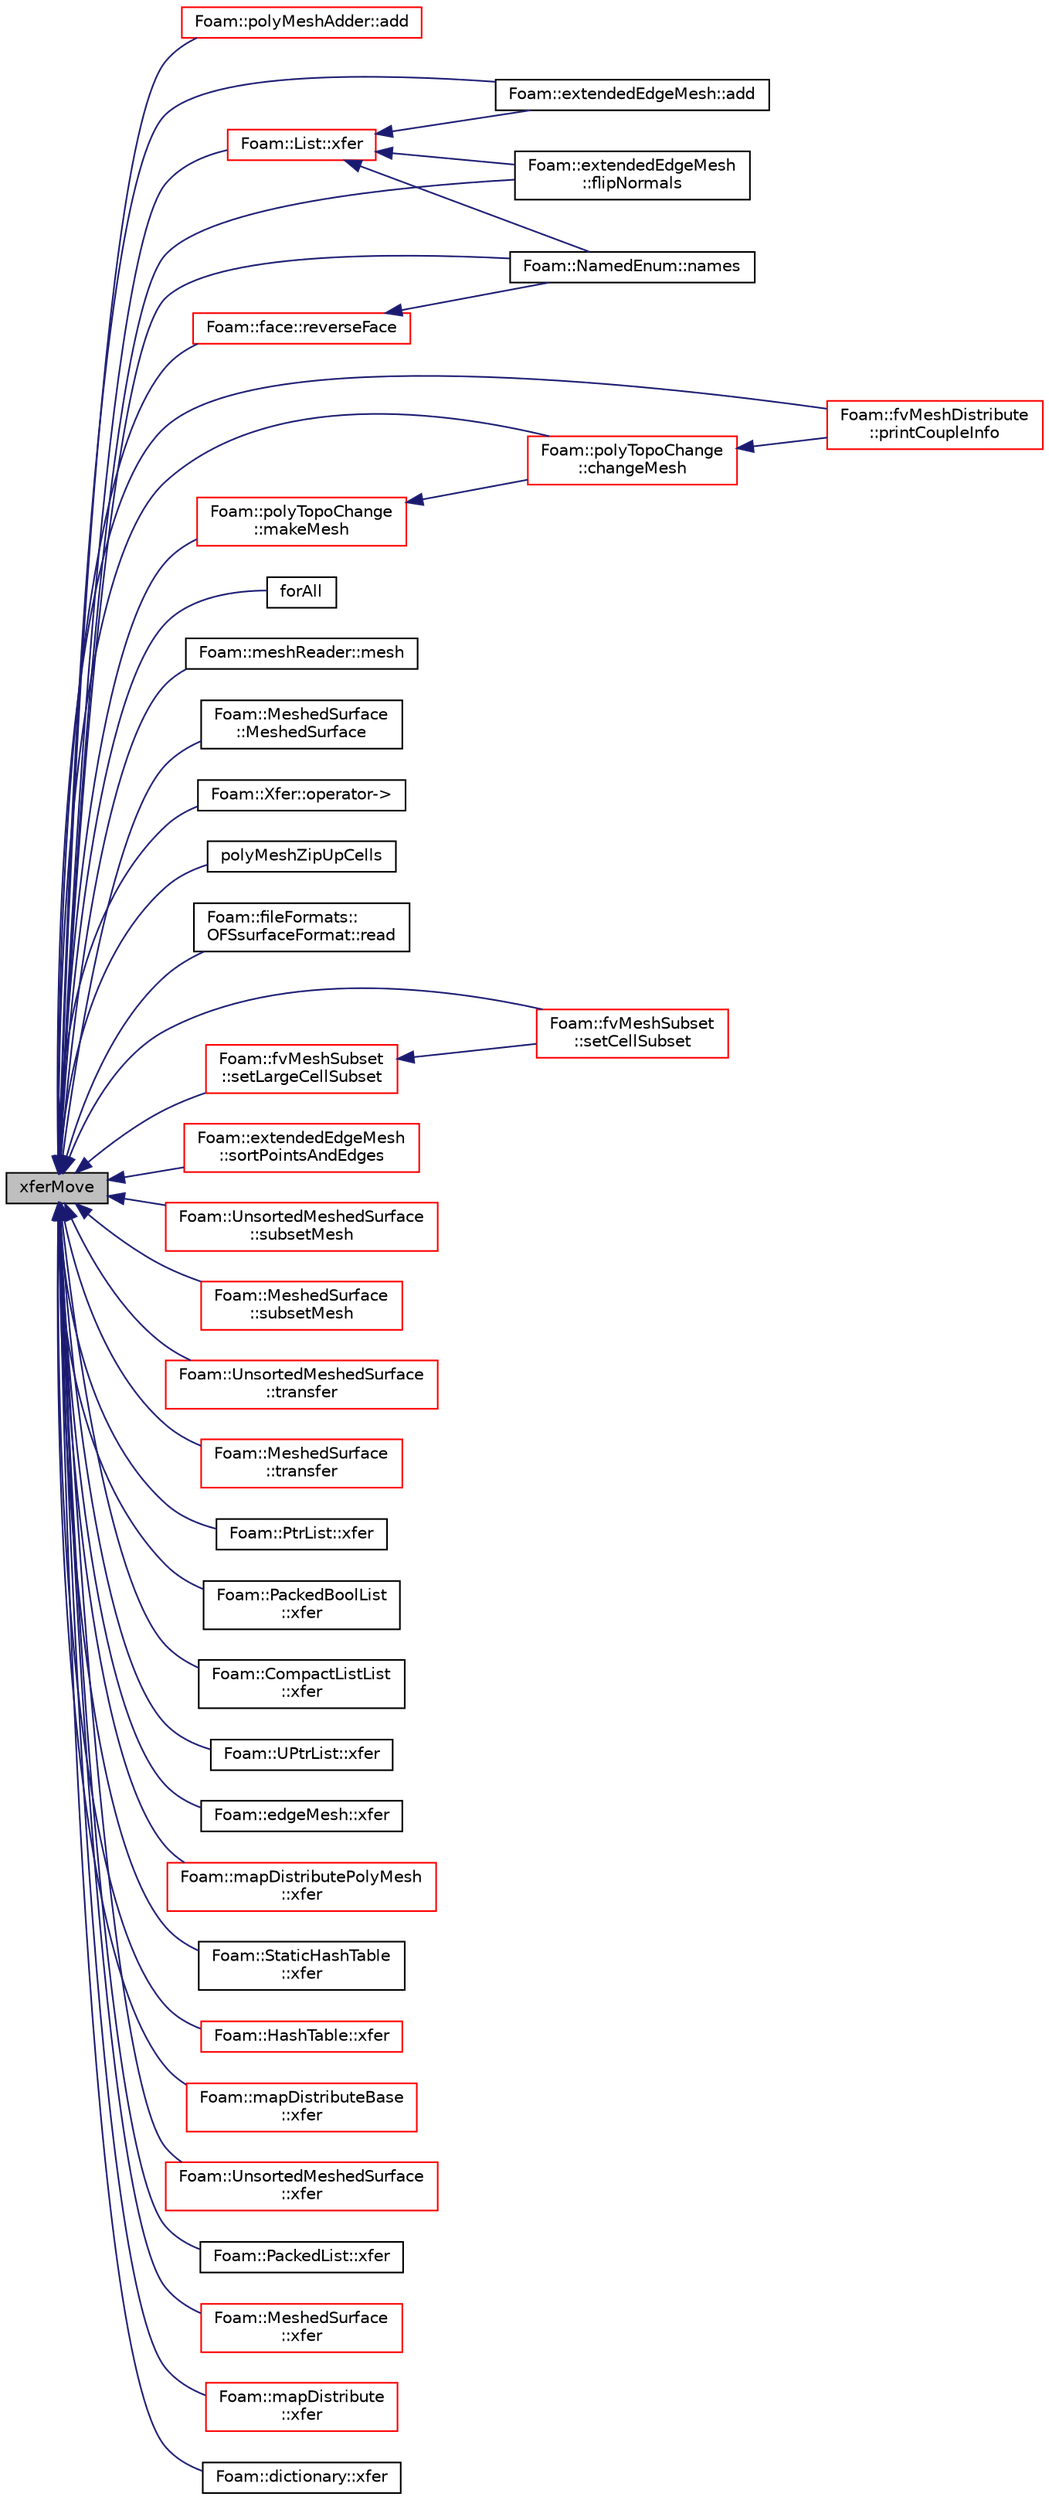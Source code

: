 digraph "xferMove"
{
  bgcolor="transparent";
  edge [fontname="Helvetica",fontsize="10",labelfontname="Helvetica",labelfontsize="10"];
  node [fontname="Helvetica",fontsize="10",shape=record];
  rankdir="LR";
  Node1 [label="xferMove",height=0.2,width=0.4,color="black", fillcolor="grey75", style="filled", fontcolor="black"];
  Node1 -> Node2 [dir="back",color="midnightblue",fontsize="10",style="solid",fontname="Helvetica"];
  Node2 [label="Foam::polyMeshAdder::add",height=0.2,width=0.4,color="red",URL="$a01960.html#a24c9d73a4265ffdfd8fd7fc1c73a1cdc",tooltip="Add two polyMeshes. Returns new polyMesh and map construct. "];
  Node1 -> Node3 [dir="back",color="midnightblue",fontsize="10",style="solid",fontname="Helvetica"];
  Node3 [label="Foam::extendedEdgeMesh::add",height=0.2,width=0.4,color="black",URL="$a00709.html#af07e0aa40a7a71b92a74dd6b77a44ad3",tooltip="Add extendedEdgeMesh. No filtering of duplicates. "];
  Node1 -> Node4 [dir="back",color="midnightblue",fontsize="10",style="solid",fontname="Helvetica"];
  Node4 [label="Foam::polyTopoChange\l::changeMesh",height=0.2,width=0.4,color="red",URL="$a01981.html#a1b105b13373ba9f1c7685f873b250cf2",tooltip="Inplace changes mesh without change of patches. "];
  Node4 -> Node5 [dir="back",color="midnightblue",fontsize="10",style="solid",fontname="Helvetica"];
  Node5 [label="Foam::fvMeshDistribute\l::printCoupleInfo",height=0.2,width=0.4,color="red",URL="$a00894.html#a0b2e9e5ba94679bbc5d807ecf02687e2",tooltip="Print some info on coupling data. "];
  Node1 -> Node6 [dir="back",color="midnightblue",fontsize="10",style="solid",fontname="Helvetica"];
  Node6 [label="Foam::extendedEdgeMesh\l::flipNormals",height=0.2,width=0.4,color="black",URL="$a00709.html#ace7a4ec5b5de12179b1d4194ea408066",tooltip="Flip normals. All concave become convex, all internal external. "];
  Node1 -> Node7 [dir="back",color="midnightblue",fontsize="10",style="solid",fontname="Helvetica"];
  Node7 [label="forAll",height=0.2,width=0.4,color="black",URL="$a04068.html#a697843471121bb1de2ee75fc44f62ef5"];
  Node1 -> Node8 [dir="back",color="midnightblue",fontsize="10",style="solid",fontname="Helvetica"];
  Node8 [label="Foam::polyTopoChange\l::makeMesh",height=0.2,width=0.4,color="red",URL="$a01981.html#a53cd346c4116b75d2e9540d07c212149",tooltip="Create new mesh with old mesh patches. "];
  Node8 -> Node4 [dir="back",color="midnightblue",fontsize="10",style="solid",fontname="Helvetica"];
  Node1 -> Node9 [dir="back",color="midnightblue",fontsize="10",style="solid",fontname="Helvetica"];
  Node9 [label="Foam::meshReader::mesh",height=0.2,width=0.4,color="black",URL="$a01508.html#a5aca9ab4bac609de1e0e8c268bfc363f",tooltip="Create and return polyMesh. "];
  Node1 -> Node10 [dir="back",color="midnightblue",fontsize="10",style="solid",fontname="Helvetica"];
  Node10 [label="Foam::MeshedSurface\l::MeshedSurface",height=0.2,width=0.4,color="black",URL="$a01503.html#a3ee4d9ba6f03479eb3698c0e391b40e9",tooltip="Construct from a boundary mesh with local points/faces. "];
  Node1 -> Node11 [dir="back",color="midnightblue",fontsize="10",style="solid",fontname="Helvetica"];
  Node11 [label="Foam::NamedEnum::names",height=0.2,width=0.4,color="black",URL="$a01608.html#a7350da3a0edd92cd11e6c479c9967dc8"];
  Node1 -> Node12 [dir="back",color="midnightblue",fontsize="10",style="solid",fontname="Helvetica"];
  Node12 [label="Foam::Xfer::operator-\>",height=0.2,width=0.4,color="black",URL="$a03000.html#a01a2431b4e56f4c9bddd7094e87d2d79",tooltip="Pointer to the underlying datatype. "];
  Node1 -> Node13 [dir="back",color="midnightblue",fontsize="10",style="solid",fontname="Helvetica"];
  Node13 [label="polyMeshZipUpCells",height=0.2,width=0.4,color="black",URL="$a10909.html#ab957fb2d74d8de84991a6246e876ecd2"];
  Node1 -> Node5 [dir="back",color="midnightblue",fontsize="10",style="solid",fontname="Helvetica"];
  Node1 -> Node14 [dir="back",color="midnightblue",fontsize="10",style="solid",fontname="Helvetica"];
  Node14 [label="Foam::fileFormats::\lOFSsurfaceFormat::read",height=0.2,width=0.4,color="black",URL="$a01746.html#a464ebd67acbdff0014d4dae69e3ec4be",tooltip="Read from file. "];
  Node1 -> Node15 [dir="back",color="midnightblue",fontsize="10",style="solid",fontname="Helvetica"];
  Node15 [label="Foam::face::reverseFace",height=0.2,width=0.4,color="red",URL="$a00725.html#a9a8f9d432a30b6bd21e700f7d5ed1168",tooltip="Return face with reverse direction. "];
  Node15 -> Node11 [dir="back",color="midnightblue",fontsize="10",style="solid",fontname="Helvetica"];
  Node1 -> Node16 [dir="back",color="midnightblue",fontsize="10",style="solid",fontname="Helvetica"];
  Node16 [label="Foam::fvMeshSubset\l::setCellSubset",height=0.2,width=0.4,color="red",URL="$a00898.html#a7007bf1daafcf75caa93fdb67143236e",tooltip="Set the subset. Create \"oldInternalFaces\" patch for exposed. "];
  Node1 -> Node17 [dir="back",color="midnightblue",fontsize="10",style="solid",fontname="Helvetica"];
  Node17 [label="Foam::fvMeshSubset\l::setLargeCellSubset",height=0.2,width=0.4,color="red",URL="$a00898.html#aa5aecd31ebb23c10811eb60949808165",tooltip="Set the subset from all cells with region == currentRegion. "];
  Node17 -> Node16 [dir="back",color="midnightblue",fontsize="10",style="solid",fontname="Helvetica"];
  Node1 -> Node18 [dir="back",color="midnightblue",fontsize="10",style="solid",fontname="Helvetica"];
  Node18 [label="Foam::extendedEdgeMesh\l::sortPointsAndEdges",height=0.2,width=0.4,color="red",URL="$a00709.html#a35042787bb1f37f3e2695d3b48e313b0"];
  Node1 -> Node19 [dir="back",color="midnightblue",fontsize="10",style="solid",fontname="Helvetica"];
  Node19 [label="Foam::UnsortedMeshedSurface\l::subsetMesh",height=0.2,width=0.4,color="red",URL="$a02873.html#a04c51f2cb416472cc3f96c66d07b2bf7",tooltip="Return new surface. "];
  Node1 -> Node20 [dir="back",color="midnightblue",fontsize="10",style="solid",fontname="Helvetica"];
  Node20 [label="Foam::MeshedSurface\l::subsetMesh",height=0.2,width=0.4,color="red",URL="$a01503.html#adf4bd7212fe5a7fa21aa750e6673153f",tooltip="Return new surface. "];
  Node1 -> Node21 [dir="back",color="midnightblue",fontsize="10",style="solid",fontname="Helvetica"];
  Node21 [label="Foam::UnsortedMeshedSurface\l::transfer",height=0.2,width=0.4,color="red",URL="$a02873.html#a6df38f92358a4c8ec775d27efb154326",tooltip="Transfer the contents of the argument and annul the argument. "];
  Node1 -> Node22 [dir="back",color="midnightblue",fontsize="10",style="solid",fontname="Helvetica"];
  Node22 [label="Foam::MeshedSurface\l::transfer",height=0.2,width=0.4,color="red",URL="$a01503.html#a7840b609cb34e6f39858cf3e86324263",tooltip="Transfer the contents of the argument and annul the argument. "];
  Node1 -> Node23 [dir="back",color="midnightblue",fontsize="10",style="solid",fontname="Helvetica"];
  Node23 [label="Foam::PtrList::xfer",height=0.2,width=0.4,color="black",URL="$a02082.html#a75c267e0ede149e8d154b91461adba73",tooltip="Transfer contents to the Xfer container. "];
  Node1 -> Node24 [dir="back",color="midnightblue",fontsize="10",style="solid",fontname="Helvetica"];
  Node24 [label="Foam::PackedBoolList\l::xfer",height=0.2,width=0.4,color="black",URL="$a01799.html#a0891b65b7954a17daabdce1b481e8e82",tooltip="Transfer contents to the Xfer container. "];
  Node1 -> Node25 [dir="back",color="midnightblue",fontsize="10",style="solid",fontname="Helvetica"];
  Node25 [label="Foam::CompactListList\l::xfer",height=0.2,width=0.4,color="black",URL="$a00322.html#a43517da1bca2c696e396ce49bcf666ea",tooltip="Transfer the contents to the Xfer container. "];
  Node1 -> Node26 [dir="back",color="midnightblue",fontsize="10",style="solid",fontname="Helvetica"];
  Node26 [label="Foam::UPtrList::xfer",height=0.2,width=0.4,color="black",URL="$a02880.html#a74268cb26efe4d25ec0ab94bb71ae4ff",tooltip="Transfer contents to the Xfer container. "];
  Node1 -> Node27 [dir="back",color="midnightblue",fontsize="10",style="solid",fontname="Helvetica"];
  Node27 [label="Foam::List::xfer",height=0.2,width=0.4,color="red",URL="$a01397.html#a48f43ee271fb2edb0fb241b72af0e59c",tooltip="Transfer contents to the Xfer container. "];
  Node27 -> Node3 [dir="back",color="midnightblue",fontsize="10",style="solid",fontname="Helvetica"];
  Node27 -> Node6 [dir="back",color="midnightblue",fontsize="10",style="solid",fontname="Helvetica"];
  Node27 -> Node11 [dir="back",color="midnightblue",fontsize="10",style="solid",fontname="Helvetica"];
  Node1 -> Node28 [dir="back",color="midnightblue",fontsize="10",style="solid",fontname="Helvetica"];
  Node28 [label="Foam::edgeMesh::xfer",height=0.2,width=0.4,color="black",URL="$a00625.html#aa5d3e8de96b66407ce4a843e7d240a9a",tooltip="Transfer contents to the Xfer container. "];
  Node1 -> Node29 [dir="back",color="midnightblue",fontsize="10",style="solid",fontname="Helvetica"];
  Node29 [label="Foam::mapDistributePolyMesh\l::xfer",height=0.2,width=0.4,color="red",URL="$a01440.html#afebd5918319509757ef727eac5630ec7",tooltip="Transfer contents to the Xfer container. "];
  Node1 -> Node30 [dir="back",color="midnightblue",fontsize="10",style="solid",fontname="Helvetica"];
  Node30 [label="Foam::StaticHashTable\l::xfer",height=0.2,width=0.4,color="black",URL="$a02527.html#ac75ef4b3a9565ac77fcdb24184aa599c",tooltip="Transfer contents to the Xfer container. "];
  Node1 -> Node31 [dir="back",color="midnightblue",fontsize="10",style="solid",fontname="Helvetica"];
  Node31 [label="Foam::HashTable::xfer",height=0.2,width=0.4,color="red",URL="$a01001.html#a2cb95ba3c8cd615a6aee23d94ef5a355",tooltip="Transfer contents to the Xfer container. "];
  Node1 -> Node32 [dir="back",color="midnightblue",fontsize="10",style="solid",fontname="Helvetica"];
  Node32 [label="Foam::mapDistributeBase\l::xfer",height=0.2,width=0.4,color="red",URL="$a01438.html#ab3985238d0fb8a45898903d2e17c31bf",tooltip="Transfer contents to the Xfer container. "];
  Node1 -> Node33 [dir="back",color="midnightblue",fontsize="10",style="solid",fontname="Helvetica"];
  Node33 [label="Foam::UnsortedMeshedSurface\l::xfer",height=0.2,width=0.4,color="red",URL="$a02873.html#a7ead964bad13061a5279a0f658933925",tooltip="Transfer contents to the Xfer container. "];
  Node1 -> Node34 [dir="back",color="midnightblue",fontsize="10",style="solid",fontname="Helvetica"];
  Node34 [label="Foam::PackedList::xfer",height=0.2,width=0.4,color="black",URL="$a01800.html#a7be3a50427cd54b6dceebe6ce1236021",tooltip="Transfer contents to the Xfer container. "];
  Node1 -> Node35 [dir="back",color="midnightblue",fontsize="10",style="solid",fontname="Helvetica"];
  Node35 [label="Foam::MeshedSurface\l::xfer",height=0.2,width=0.4,color="red",URL="$a01503.html#a532e279e23c3b9bf0ad75bbd8c2e40c8",tooltip="Transfer contents to the Xfer container. "];
  Node1 -> Node36 [dir="back",color="midnightblue",fontsize="10",style="solid",fontname="Helvetica"];
  Node36 [label="Foam::mapDistribute\l::xfer",height=0.2,width=0.4,color="red",URL="$a01437.html#aa06becfc3664361f898aa510ee48fe99",tooltip="Transfer contents to the Xfer container. "];
  Node1 -> Node37 [dir="back",color="midnightblue",fontsize="10",style="solid",fontname="Helvetica"];
  Node37 [label="Foam::dictionary::xfer",height=0.2,width=0.4,color="black",URL="$a00530.html#a7ce9d9827e50cc685a487699fd24e06d",tooltip="Transfer contents to the Xfer container. "];
}
